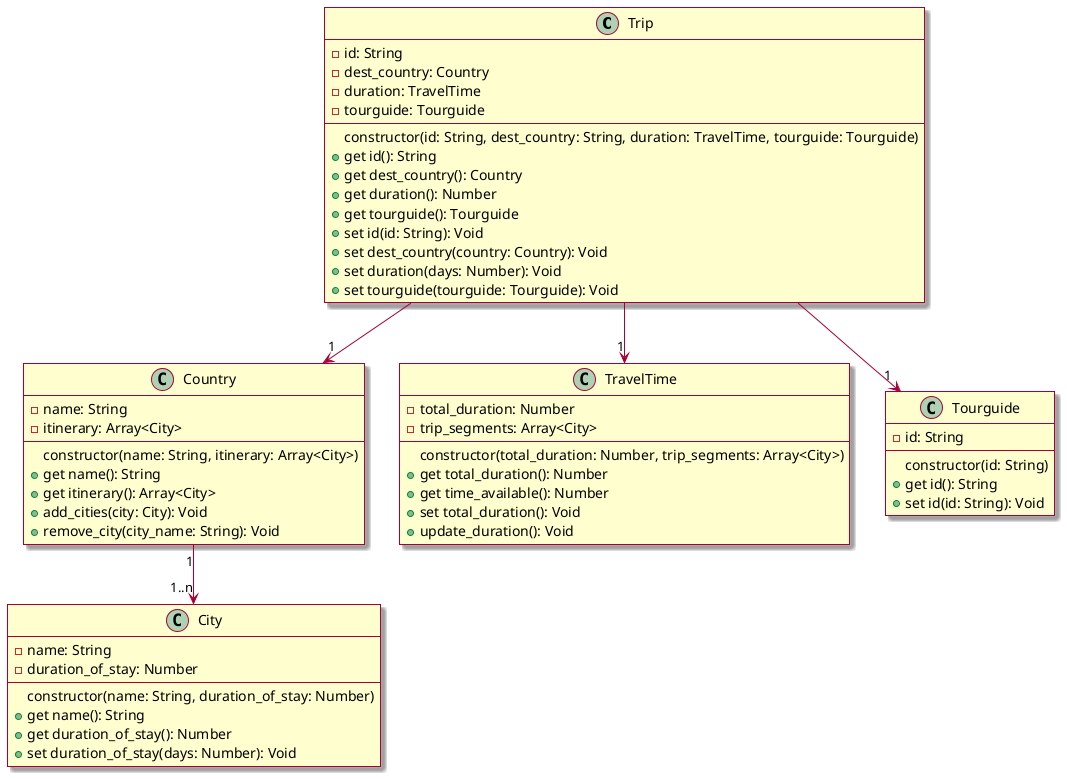 bearbeitet von Marcia Perez Heilig

@startuml
hide empty members
skin rose

class Trip {
    -id: String
    -dest_country: Country
    -duration: TravelTime
    -tourguide: Tourguide
    constructor(id: String, dest_country: String, duration: TravelTime, tourguide: Tourguide)
    +get id(): String
    +get dest_country(): Country
    +get duration(): Number
    +get tourguide(): Tourguide
    +set id(id: String): Void
    +set dest_country(country: Country): Void
    +set duration(days: Number): Void
    +set tourguide(tourguide: Tourguide): Void
}

class Country {
    -name: String
    -itinerary: Array<City>
    constructor(name: String, itinerary: Array<City>)
    +get name(): String
    +get itinerary(): Array<City>
    +add_cities(city: City): Void
    +remove_city(city_name: String): Void
}

class City {
    -name: String
    -duration_of_stay: Number
    constructor(name: String, duration_of_stay: Number)
    +get name(): String
    +get duration_of_stay(): Number
    +set duration_of_stay(days: Number): Void
}

class TravelTime {
    -total_duration: Number
    -trip_segments: Array<City>
    constructor(total_duration: Number, trip_segments: Array<City>)
    +get total_duration(): Number
    +get time_available(): Number
    +set total_duration(): Void
    +update_duration(): Void
}

class Tourguide {
    -id: String
    constructor(id: String)
    +get id(): String
    +set id(id: String): Void
}

'Beziehungsarten anpassen'
Trip --> "1" Country
Country "1" --> "1..n" City
Trip --> "1" TravelTime
Trip --> "1" Tourguide
@enduml